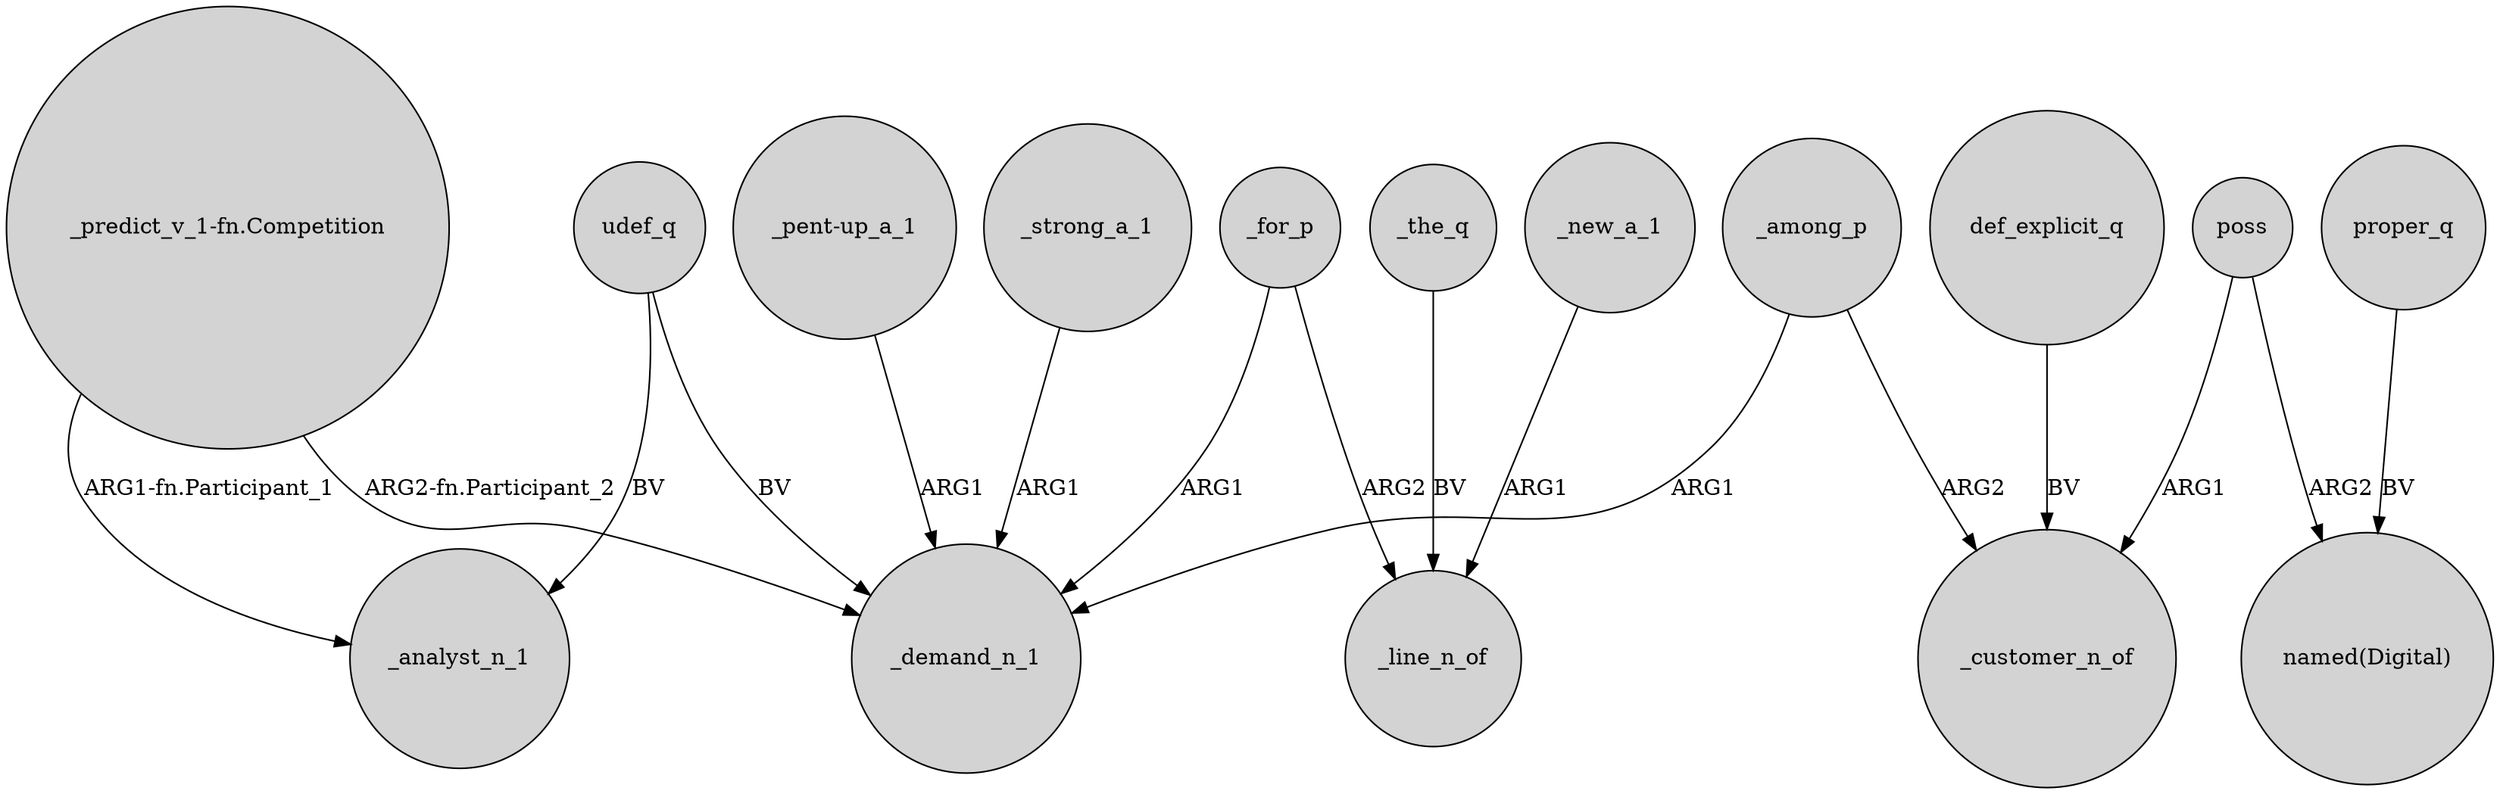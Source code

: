 digraph {
	node [shape=circle style=filled]
	_among_p -> _demand_n_1 [label=ARG1]
	"_predict_v_1-fn.Competition" -> _analyst_n_1 [label="ARG1-fn.Participant_1"]
	poss -> _customer_n_of [label=ARG1]
	_for_p -> _demand_n_1 [label=ARG1]
	udef_q -> _demand_n_1 [label=BV]
	udef_q -> _analyst_n_1 [label=BV]
	_strong_a_1 -> _demand_n_1 [label=ARG1]
	"_predict_v_1-fn.Competition" -> _demand_n_1 [label="ARG2-fn.Participant_2"]
	_the_q -> _line_n_of [label=BV]
	def_explicit_q -> _customer_n_of [label=BV]
	proper_q -> "named(Digital)" [label=BV]
	_for_p -> _line_n_of [label=ARG2]
	_among_p -> _customer_n_of [label=ARG2]
	_new_a_1 -> _line_n_of [label=ARG1]
	poss -> "named(Digital)" [label=ARG2]
	"_pent-up_a_1" -> _demand_n_1 [label=ARG1]
}
